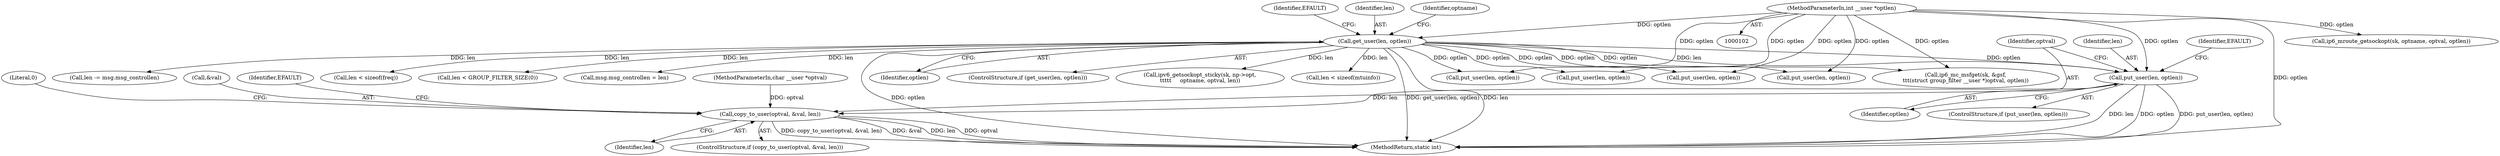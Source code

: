 digraph "0_linux_45f6fad84cc305103b28d73482b344d7f5b76f39_10@pointer" {
"1001015" [label="(Call,put_user(len, optlen))"];
"1000127" [label="(Call,get_user(len, optlen))"];
"1000107" [label="(MethodParameterIn,int __user *optlen)"];
"1001022" [label="(Call,copy_to_user(optval, &val, len))"];
"1000134" [label="(Identifier,optname)"];
"1000471" [label="(Call,len -= msg.msg_controllen)"];
"1001023" [label="(Identifier,optval)"];
"1000107" [label="(MethodParameterIn,int __user *optlen)"];
"1001017" [label="(Identifier,optlen)"];
"1000875" [label="(Call,len < sizeof(freq))"];
"1001015" [label="(Call,put_user(len, optlen))"];
"1000178" [label="(Call,len < GROUP_FILTER_SIZE(0))"];
"1000240" [label="(Call,msg.msg_controllen = len)"];
"1001020" [label="(Identifier,EFAULT)"];
"1001014" [label="(ControlStructure,if (put_user(len, optlen)))"];
"1000132" [label="(Identifier,EFAULT)"];
"1000127" [label="(Call,get_user(len, optlen))"];
"1001024" [label="(Call,&val)"];
"1001029" [label="(Identifier,EFAULT)"];
"1000477" [label="(Call,put_user(len, optlen))"];
"1001026" [label="(Identifier,len)"];
"1001032" [label="(MethodReturn,static int)"];
"1001031" [label="(Literal,0)"];
"1001022" [label="(Call,copy_to_user(optval, &val, len))"];
"1000121" [label="(Call,ip6_mroute_getsockopt(sk, optname, optval, optlen))"];
"1000129" [label="(Identifier,optlen)"];
"1000604" [label="(Call,put_user(len, optlen))"];
"1000106" [label="(MethodParameterIn,char __user *optval)"];
"1000126" [label="(ControlStructure,if (get_user(len, optlen)))"];
"1000210" [label="(Call,ip6_mc_msfget(sk, &gsf,\n\t\t\t(struct group_filter __user *)optval, optlen))"];
"1001016" [label="(Identifier,len)"];
"1000930" [label="(Call,put_user(len, optlen))"];
"1000587" [label="(Call,ipv6_getsockopt_sticky(sk, np->opt,\n\t\t\t\t\t     optname, optval, len))"];
"1000696" [label="(Call,len < sizeof(mtuinfo))"];
"1000128" [label="(Identifier,len)"];
"1000736" [label="(Call,put_user(len, optlen))"];
"1001021" [label="(ControlStructure,if (copy_to_user(optval, &val, len)))"];
"1001015" -> "1001014"  [label="AST: "];
"1001015" -> "1001017"  [label="CFG: "];
"1001016" -> "1001015"  [label="AST: "];
"1001017" -> "1001015"  [label="AST: "];
"1001020" -> "1001015"  [label="CFG: "];
"1001023" -> "1001015"  [label="CFG: "];
"1001015" -> "1001032"  [label="DDG: put_user(len, optlen)"];
"1001015" -> "1001032"  [label="DDG: len"];
"1001015" -> "1001032"  [label="DDG: optlen"];
"1000127" -> "1001015"  [label="DDG: len"];
"1000127" -> "1001015"  [label="DDG: optlen"];
"1000107" -> "1001015"  [label="DDG: optlen"];
"1001015" -> "1001022"  [label="DDG: len"];
"1000127" -> "1000126"  [label="AST: "];
"1000127" -> "1000129"  [label="CFG: "];
"1000128" -> "1000127"  [label="AST: "];
"1000129" -> "1000127"  [label="AST: "];
"1000132" -> "1000127"  [label="CFG: "];
"1000134" -> "1000127"  [label="CFG: "];
"1000127" -> "1001032"  [label="DDG: optlen"];
"1000127" -> "1001032"  [label="DDG: get_user(len, optlen)"];
"1000127" -> "1001032"  [label="DDG: len"];
"1000107" -> "1000127"  [label="DDG: optlen"];
"1000127" -> "1000178"  [label="DDG: len"];
"1000127" -> "1000210"  [label="DDG: optlen"];
"1000127" -> "1000240"  [label="DDG: len"];
"1000127" -> "1000471"  [label="DDG: len"];
"1000127" -> "1000477"  [label="DDG: optlen"];
"1000127" -> "1000587"  [label="DDG: len"];
"1000127" -> "1000604"  [label="DDG: optlen"];
"1000127" -> "1000696"  [label="DDG: len"];
"1000127" -> "1000736"  [label="DDG: optlen"];
"1000127" -> "1000875"  [label="DDG: len"];
"1000127" -> "1000930"  [label="DDG: optlen"];
"1000107" -> "1000102"  [label="AST: "];
"1000107" -> "1001032"  [label="DDG: optlen"];
"1000107" -> "1000121"  [label="DDG: optlen"];
"1000107" -> "1000210"  [label="DDG: optlen"];
"1000107" -> "1000477"  [label="DDG: optlen"];
"1000107" -> "1000604"  [label="DDG: optlen"];
"1000107" -> "1000736"  [label="DDG: optlen"];
"1000107" -> "1000930"  [label="DDG: optlen"];
"1001022" -> "1001021"  [label="AST: "];
"1001022" -> "1001026"  [label="CFG: "];
"1001023" -> "1001022"  [label="AST: "];
"1001024" -> "1001022"  [label="AST: "];
"1001026" -> "1001022"  [label="AST: "];
"1001029" -> "1001022"  [label="CFG: "];
"1001031" -> "1001022"  [label="CFG: "];
"1001022" -> "1001032"  [label="DDG: &val"];
"1001022" -> "1001032"  [label="DDG: len"];
"1001022" -> "1001032"  [label="DDG: optval"];
"1001022" -> "1001032"  [label="DDG: copy_to_user(optval, &val, len)"];
"1000106" -> "1001022"  [label="DDG: optval"];
}
